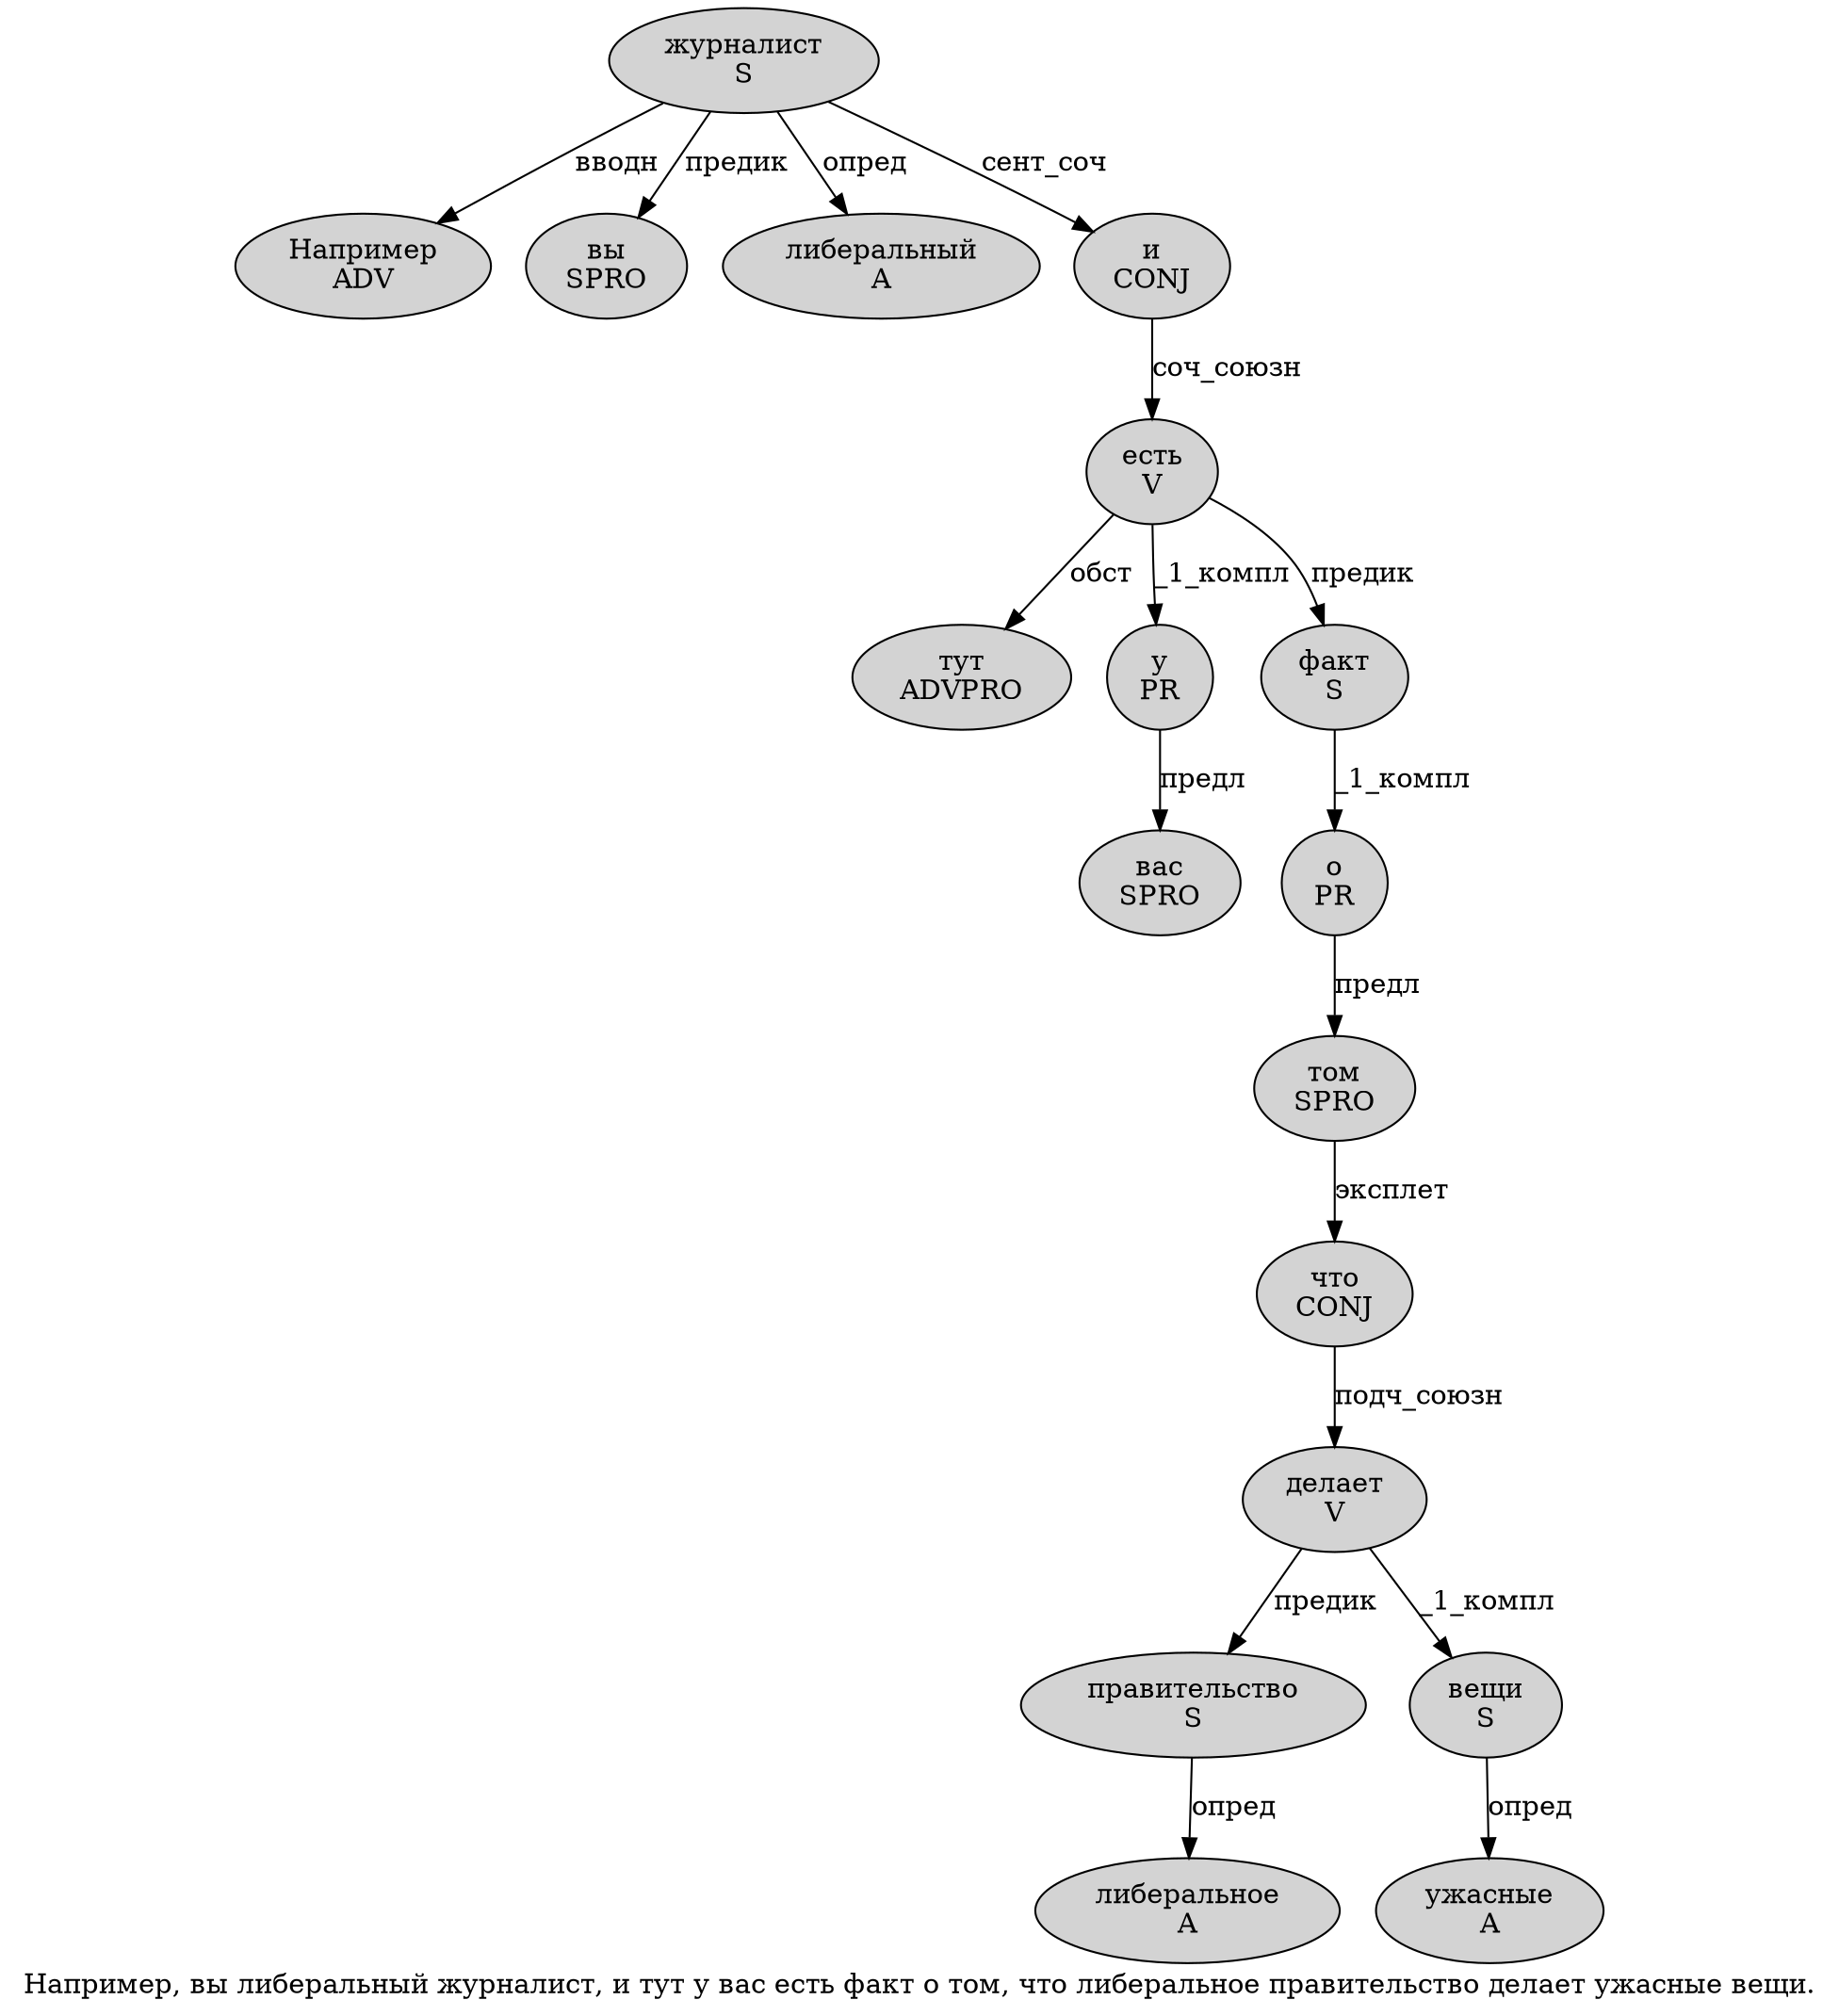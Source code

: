 digraph SENTENCE_719 {
	graph [label="Например, вы либеральный журналист, и тут у вас есть факт о том, что либеральное правительство делает ужасные вещи."]
	node [style=filled]
		0 [label="Например
ADV" color="" fillcolor=lightgray penwidth=1 shape=ellipse]
		2 [label="вы
SPRO" color="" fillcolor=lightgray penwidth=1 shape=ellipse]
		3 [label="либеральный
A" color="" fillcolor=lightgray penwidth=1 shape=ellipse]
		4 [label="журналист
S" color="" fillcolor=lightgray penwidth=1 shape=ellipse]
		6 [label="и
CONJ" color="" fillcolor=lightgray penwidth=1 shape=ellipse]
		7 [label="тут
ADVPRO" color="" fillcolor=lightgray penwidth=1 shape=ellipse]
		8 [label="у
PR" color="" fillcolor=lightgray penwidth=1 shape=ellipse]
		9 [label="вас
SPRO" color="" fillcolor=lightgray penwidth=1 shape=ellipse]
		10 [label="есть
V" color="" fillcolor=lightgray penwidth=1 shape=ellipse]
		11 [label="факт
S" color="" fillcolor=lightgray penwidth=1 shape=ellipse]
		12 [label="о
PR" color="" fillcolor=lightgray penwidth=1 shape=ellipse]
		13 [label="том
SPRO" color="" fillcolor=lightgray penwidth=1 shape=ellipse]
		15 [label="что
CONJ" color="" fillcolor=lightgray penwidth=1 shape=ellipse]
		16 [label="либеральное
A" color="" fillcolor=lightgray penwidth=1 shape=ellipse]
		17 [label="правительство
S" color="" fillcolor=lightgray penwidth=1 shape=ellipse]
		18 [label="делает
V" color="" fillcolor=lightgray penwidth=1 shape=ellipse]
		19 [label="ужасные
A" color="" fillcolor=lightgray penwidth=1 shape=ellipse]
		20 [label="вещи
S" color="" fillcolor=lightgray penwidth=1 shape=ellipse]
			12 -> 13 [label="предл"]
			15 -> 18 [label="подч_союзн"]
			10 -> 7 [label="обст"]
			10 -> 8 [label="_1_компл"]
			10 -> 11 [label="предик"]
			13 -> 15 [label="эксплет"]
			6 -> 10 [label="соч_союзн"]
			8 -> 9 [label="предл"]
			20 -> 19 [label="опред"]
			18 -> 17 [label="предик"]
			18 -> 20 [label="_1_компл"]
			11 -> 12 [label="_1_компл"]
			17 -> 16 [label="опред"]
			4 -> 0 [label="вводн"]
			4 -> 2 [label="предик"]
			4 -> 3 [label="опред"]
			4 -> 6 [label="сент_соч"]
}